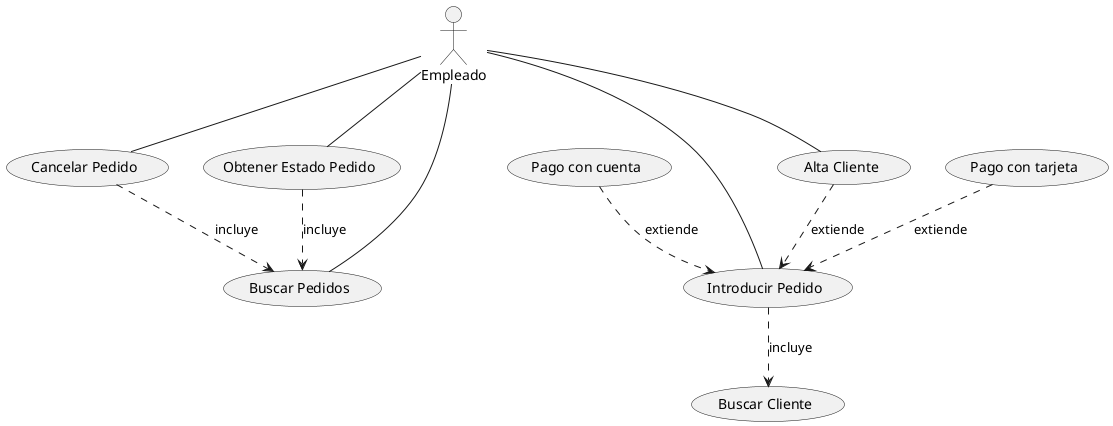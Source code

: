 @startuml
actor :Empleado: as A1
usecase (Introducir Pedido) as IP
usecase (Cancelar Pedido) as CP
usecase (Obtener Estado Pedido) as OEP
usecase (Buscar Pedidos) as BuP
usecase (Alta Cliente) as AC
usecase (Buscar Cliente) as BC
usecase (Pago con tarjeta) as PCT
usecase (Pago con cuenta) as PCC

A1 -- IP
A1 -- CP
A1 -- OEP
A1 -- BuP
A1 -- AC

AC ..> IP : extiende
IP ..> BC : incluye
PCT ..> IP : extiende
PCC ..> IP : extiende
OEP ..> BuP : incluye
CP ..> BuP : incluye
@enduml